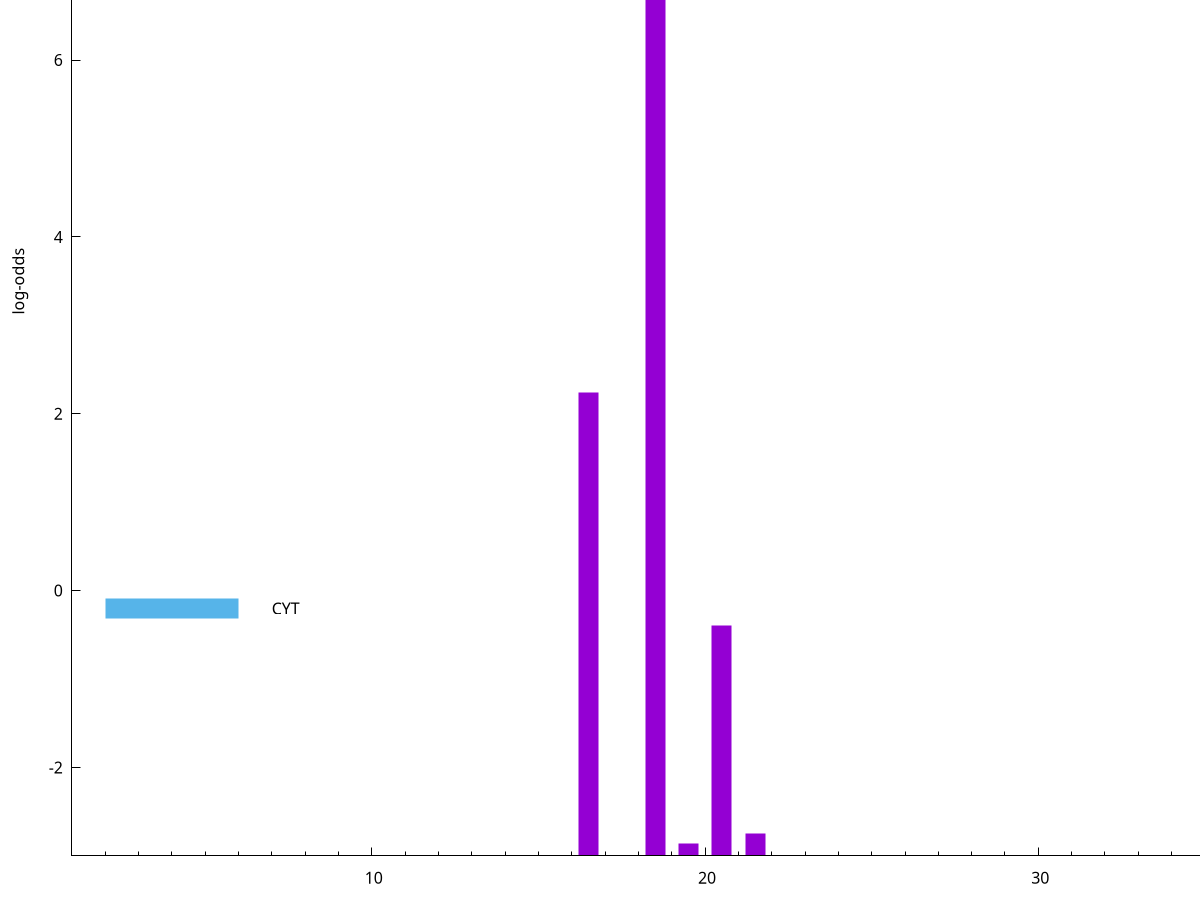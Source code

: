set title "LipoP predictions for SRR4017826.gff"
set size 2., 1.4
set xrange [1:70] 
set mxtics 10
set yrange [-3:10]
set y2range [0:13]
set ylabel "log-odds"
set term postscript eps color solid "Helvetica" 30
set output "SRR4017826.gff7.eps"
set arrow from 2,8.43925 to 6,8.43925 nohead lt 1 lw 20
set label "SpI" at 7,8.43925
set arrow from 2,-0.200913 to 6,-0.200913 nohead lt 3 lw 20
set label "CYT" at 7,-0.200913
set arrow from 2,8.43925 to 6,8.43925 nohead lt 1 lw 20
set label "SpI" at 7,8.43925
# NOTE: The scores below are the log-odds scores with the threshold
# NOTE: subtracted (a hack to make gnuplot make the histogram all
# NOTE: look nice).
plot "-" axes x1y2 title "" with impulses lt 1 lw 20
18.500000 11.414200
16.500000 5.244770
20.500000 2.604713
21.500000 0.254610
19.500000 0.134840
e
exit
